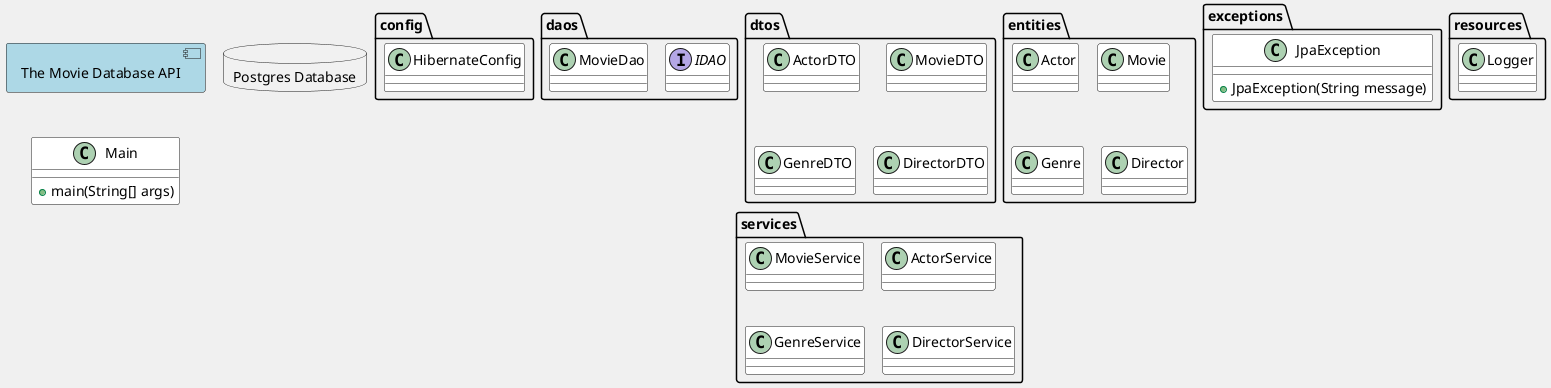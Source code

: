 @startuml
!pragma layout smetana

component TMDB_API [
The Movie Database API
]

database Database [
Postgres Database
]

'' Styling
skinparam ArrowThickness 3
skinparam ArrowColor Orange
skinparam backgroundColor #f0f0f0
skinparam borderColor Black
skinparam borderThickness 1

skinparam class {
  BackgroundColor white
}

skinparam Component {
  BackgroundColor Lightblue
}

''

Class Main {
  +main(String[] args)
}


package "config" {
Class HibernateConfig
}

package "daos" {
Interface IDAO
Class MovieDao
}

package "dtos" {
Class ActorDTO
Class MovieDTO
Class GenreDTO
Class MovieDTO
Class DirectorDTO
}

package "entities" {
Class Actor
Class Movie
Class Genre
Class Director
}

package "exceptions" {
  class JpaException {
    +JpaException(String message)
  }
}

package "resources" {
Class Logger
}

package "services" {
Class MovieService
Class ActorService
Class GenreService
Class DirectorService
}

' Define relationships




@enduml@enduml